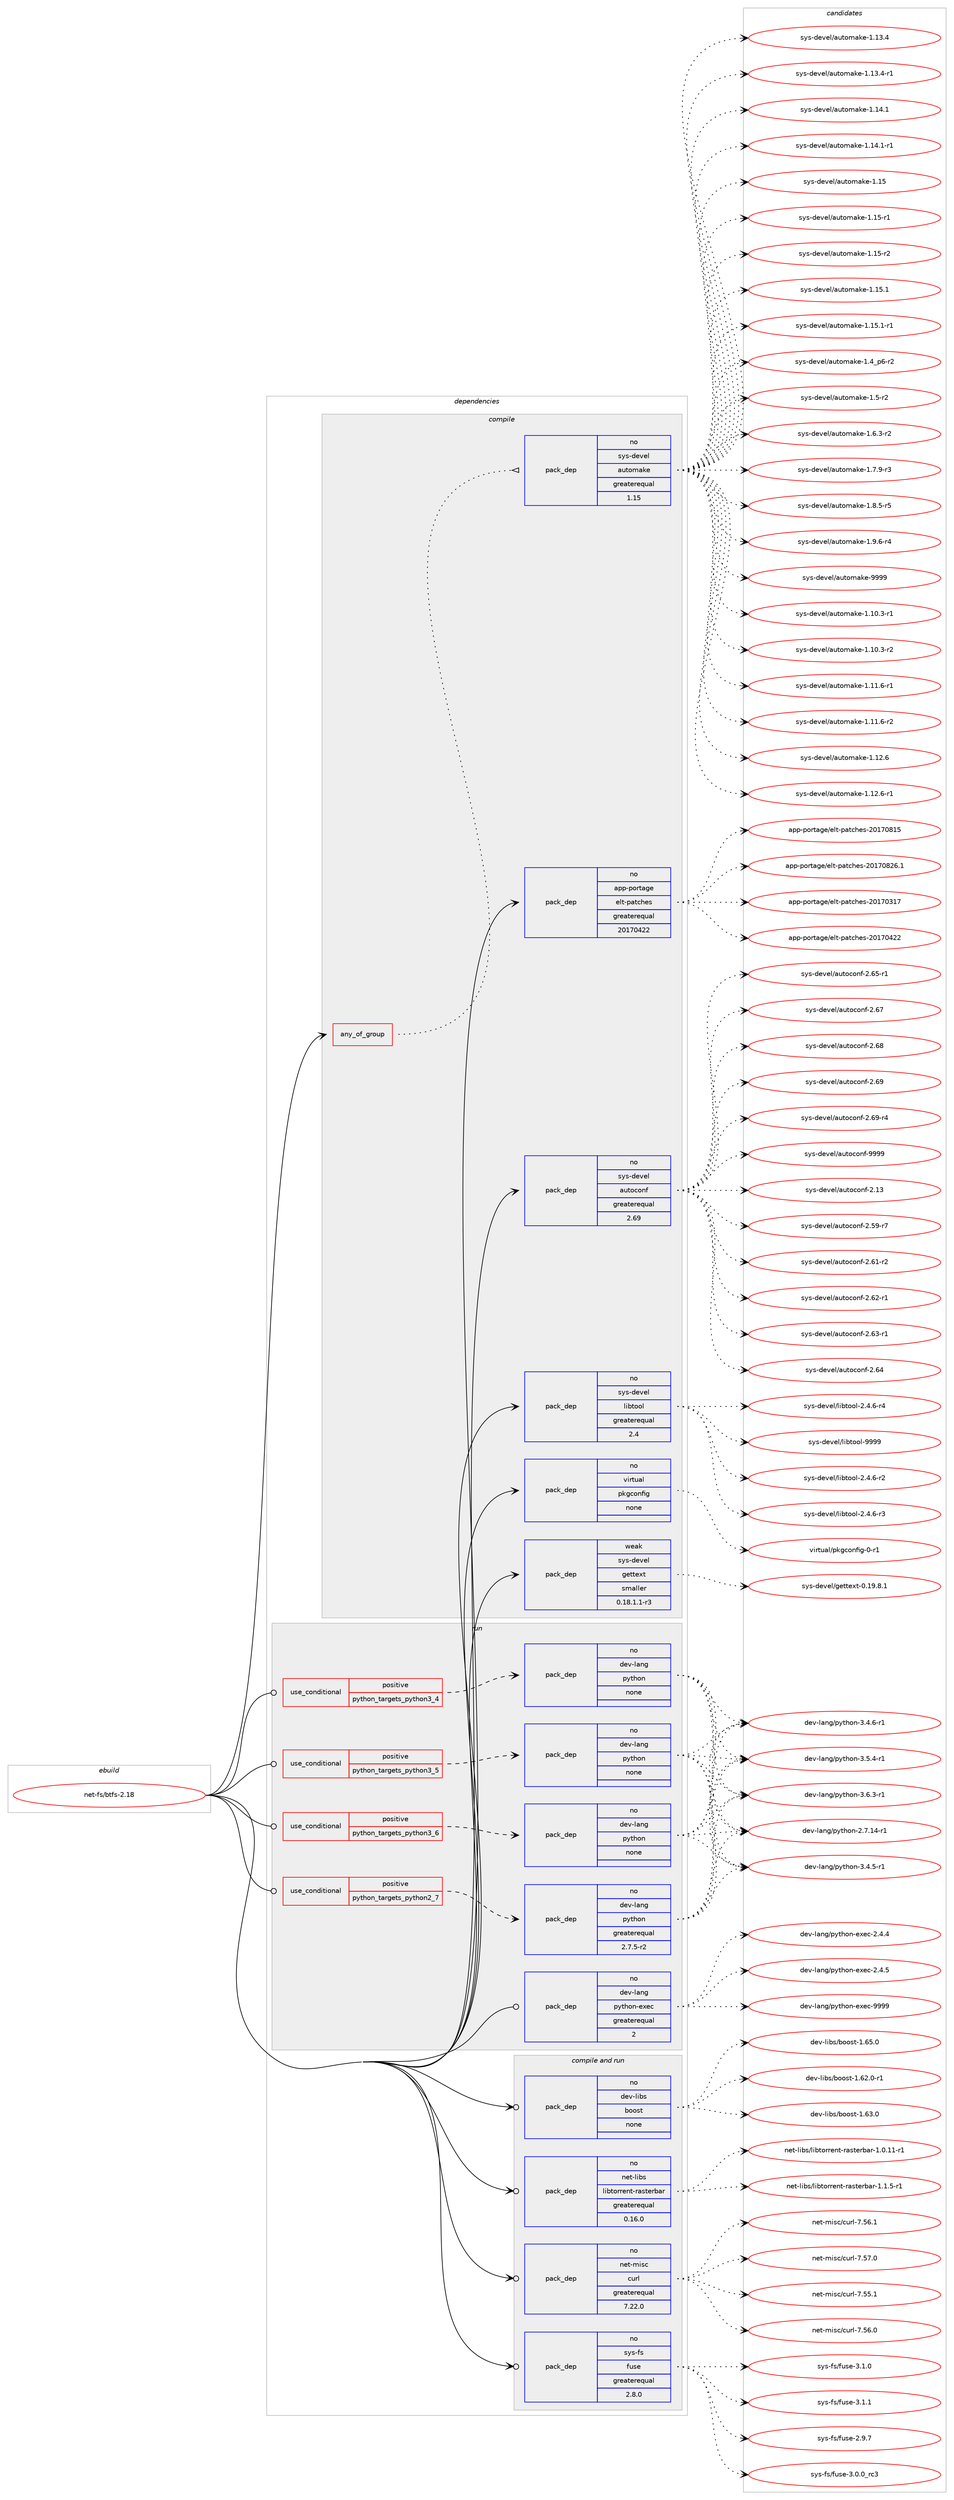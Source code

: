 digraph prolog {

# *************
# Graph options
# *************

newrank=true;
concentrate=true;
compound=true;
graph [rankdir=LR,fontname=Helvetica,fontsize=10,ranksep=1.5];#, ranksep=2.5, nodesep=0.2];
edge  [arrowhead=vee];
node  [fontname=Helvetica,fontsize=10];

# **********
# The ebuild
# **********

subgraph cluster_leftcol {
color=gray;
rank=same;
label=<<i>ebuild</i>>;
id [label="net-fs/btfs-2.18", color=red, width=4, href="../net-fs/btfs-2.18.svg"];
}

# ****************
# The dependencies
# ****************

subgraph cluster_midcol {
color=gray;
label=<<i>dependencies</i>>;
subgraph cluster_compile {
fillcolor="#eeeeee";
style=filled;
label=<<i>compile</i>>;
subgraph any19 {
dependency690 [label=<<TABLE BORDER="0" CELLBORDER="1" CELLSPACING="0" CELLPADDING="4"><TR><TD CELLPADDING="10">any_of_group</TD></TR></TABLE>>, shape=none, color=red];subgraph pack461 {
dependency691 [label=<<TABLE BORDER="0" CELLBORDER="1" CELLSPACING="0" CELLPADDING="4" WIDTH="220"><TR><TD ROWSPAN="6" CELLPADDING="30">pack_dep</TD></TR><TR><TD WIDTH="110">no</TD></TR><TR><TD>sys-devel</TD></TR><TR><TD>automake</TD></TR><TR><TD>greaterequal</TD></TR><TR><TD>1.15</TD></TR></TABLE>>, shape=none, color=blue];
}
dependency690:e -> dependency691:w [weight=20,style="dotted",arrowhead="oinv"];
}
id:e -> dependency690:w [weight=20,style="solid",arrowhead="vee"];
subgraph pack462 {
dependency692 [label=<<TABLE BORDER="0" CELLBORDER="1" CELLSPACING="0" CELLPADDING="4" WIDTH="220"><TR><TD ROWSPAN="6" CELLPADDING="30">pack_dep</TD></TR><TR><TD WIDTH="110">no</TD></TR><TR><TD>app-portage</TD></TR><TR><TD>elt-patches</TD></TR><TR><TD>greaterequal</TD></TR><TR><TD>20170422</TD></TR></TABLE>>, shape=none, color=blue];
}
id:e -> dependency692:w [weight=20,style="solid",arrowhead="vee"];
subgraph pack463 {
dependency693 [label=<<TABLE BORDER="0" CELLBORDER="1" CELLSPACING="0" CELLPADDING="4" WIDTH="220"><TR><TD ROWSPAN="6" CELLPADDING="30">pack_dep</TD></TR><TR><TD WIDTH="110">no</TD></TR><TR><TD>sys-devel</TD></TR><TR><TD>autoconf</TD></TR><TR><TD>greaterequal</TD></TR><TR><TD>2.69</TD></TR></TABLE>>, shape=none, color=blue];
}
id:e -> dependency693:w [weight=20,style="solid",arrowhead="vee"];
subgraph pack464 {
dependency694 [label=<<TABLE BORDER="0" CELLBORDER="1" CELLSPACING="0" CELLPADDING="4" WIDTH="220"><TR><TD ROWSPAN="6" CELLPADDING="30">pack_dep</TD></TR><TR><TD WIDTH="110">no</TD></TR><TR><TD>sys-devel</TD></TR><TR><TD>libtool</TD></TR><TR><TD>greaterequal</TD></TR><TR><TD>2.4</TD></TR></TABLE>>, shape=none, color=blue];
}
id:e -> dependency694:w [weight=20,style="solid",arrowhead="vee"];
subgraph pack465 {
dependency695 [label=<<TABLE BORDER="0" CELLBORDER="1" CELLSPACING="0" CELLPADDING="4" WIDTH="220"><TR><TD ROWSPAN="6" CELLPADDING="30">pack_dep</TD></TR><TR><TD WIDTH="110">no</TD></TR><TR><TD>virtual</TD></TR><TR><TD>pkgconfig</TD></TR><TR><TD>none</TD></TR><TR><TD></TD></TR></TABLE>>, shape=none, color=blue];
}
id:e -> dependency695:w [weight=20,style="solid",arrowhead="vee"];
subgraph pack466 {
dependency696 [label=<<TABLE BORDER="0" CELLBORDER="1" CELLSPACING="0" CELLPADDING="4" WIDTH="220"><TR><TD ROWSPAN="6" CELLPADDING="30">pack_dep</TD></TR><TR><TD WIDTH="110">weak</TD></TR><TR><TD>sys-devel</TD></TR><TR><TD>gettext</TD></TR><TR><TD>smaller</TD></TR><TR><TD>0.18.1.1-r3</TD></TR></TABLE>>, shape=none, color=blue];
}
id:e -> dependency696:w [weight=20,style="solid",arrowhead="vee"];
}
subgraph cluster_compileandrun {
fillcolor="#eeeeee";
style=filled;
label=<<i>compile and run</i>>;
subgraph pack467 {
dependency697 [label=<<TABLE BORDER="0" CELLBORDER="1" CELLSPACING="0" CELLPADDING="4" WIDTH="220"><TR><TD ROWSPAN="6" CELLPADDING="30">pack_dep</TD></TR><TR><TD WIDTH="110">no</TD></TR><TR><TD>dev-libs</TD></TR><TR><TD>boost</TD></TR><TR><TD>none</TD></TR><TR><TD></TD></TR></TABLE>>, shape=none, color=blue];
}
id:e -> dependency697:w [weight=20,style="solid",arrowhead="odotvee"];
subgraph pack468 {
dependency698 [label=<<TABLE BORDER="0" CELLBORDER="1" CELLSPACING="0" CELLPADDING="4" WIDTH="220"><TR><TD ROWSPAN="6" CELLPADDING="30">pack_dep</TD></TR><TR><TD WIDTH="110">no</TD></TR><TR><TD>net-libs</TD></TR><TR><TD>libtorrent-rasterbar</TD></TR><TR><TD>greaterequal</TD></TR><TR><TD>0.16.0</TD></TR></TABLE>>, shape=none, color=blue];
}
id:e -> dependency698:w [weight=20,style="solid",arrowhead="odotvee"];
subgraph pack469 {
dependency699 [label=<<TABLE BORDER="0" CELLBORDER="1" CELLSPACING="0" CELLPADDING="4" WIDTH="220"><TR><TD ROWSPAN="6" CELLPADDING="30">pack_dep</TD></TR><TR><TD WIDTH="110">no</TD></TR><TR><TD>net-misc</TD></TR><TR><TD>curl</TD></TR><TR><TD>greaterequal</TD></TR><TR><TD>7.22.0</TD></TR></TABLE>>, shape=none, color=blue];
}
id:e -> dependency699:w [weight=20,style="solid",arrowhead="odotvee"];
subgraph pack470 {
dependency700 [label=<<TABLE BORDER="0" CELLBORDER="1" CELLSPACING="0" CELLPADDING="4" WIDTH="220"><TR><TD ROWSPAN="6" CELLPADDING="30">pack_dep</TD></TR><TR><TD WIDTH="110">no</TD></TR><TR><TD>sys-fs</TD></TR><TR><TD>fuse</TD></TR><TR><TD>greaterequal</TD></TR><TR><TD>2.8.0</TD></TR></TABLE>>, shape=none, color=blue];
}
id:e -> dependency700:w [weight=20,style="solid",arrowhead="odotvee"];
}
subgraph cluster_run {
fillcolor="#eeeeee";
style=filled;
label=<<i>run</i>>;
subgraph cond212 {
dependency701 [label=<<TABLE BORDER="0" CELLBORDER="1" CELLSPACING="0" CELLPADDING="4"><TR><TD ROWSPAN="3" CELLPADDING="10">use_conditional</TD></TR><TR><TD>positive</TD></TR><TR><TD>python_targets_python2_7</TD></TR></TABLE>>, shape=none, color=red];
subgraph pack471 {
dependency702 [label=<<TABLE BORDER="0" CELLBORDER="1" CELLSPACING="0" CELLPADDING="4" WIDTH="220"><TR><TD ROWSPAN="6" CELLPADDING="30">pack_dep</TD></TR><TR><TD WIDTH="110">no</TD></TR><TR><TD>dev-lang</TD></TR><TR><TD>python</TD></TR><TR><TD>greaterequal</TD></TR><TR><TD>2.7.5-r2</TD></TR></TABLE>>, shape=none, color=blue];
}
dependency701:e -> dependency702:w [weight=20,style="dashed",arrowhead="vee"];
}
id:e -> dependency701:w [weight=20,style="solid",arrowhead="odot"];
subgraph cond213 {
dependency703 [label=<<TABLE BORDER="0" CELLBORDER="1" CELLSPACING="0" CELLPADDING="4"><TR><TD ROWSPAN="3" CELLPADDING="10">use_conditional</TD></TR><TR><TD>positive</TD></TR><TR><TD>python_targets_python3_4</TD></TR></TABLE>>, shape=none, color=red];
subgraph pack472 {
dependency704 [label=<<TABLE BORDER="0" CELLBORDER="1" CELLSPACING="0" CELLPADDING="4" WIDTH="220"><TR><TD ROWSPAN="6" CELLPADDING="30">pack_dep</TD></TR><TR><TD WIDTH="110">no</TD></TR><TR><TD>dev-lang</TD></TR><TR><TD>python</TD></TR><TR><TD>none</TD></TR><TR><TD></TD></TR></TABLE>>, shape=none, color=blue];
}
dependency703:e -> dependency704:w [weight=20,style="dashed",arrowhead="vee"];
}
id:e -> dependency703:w [weight=20,style="solid",arrowhead="odot"];
subgraph cond214 {
dependency705 [label=<<TABLE BORDER="0" CELLBORDER="1" CELLSPACING="0" CELLPADDING="4"><TR><TD ROWSPAN="3" CELLPADDING="10">use_conditional</TD></TR><TR><TD>positive</TD></TR><TR><TD>python_targets_python3_5</TD></TR></TABLE>>, shape=none, color=red];
subgraph pack473 {
dependency706 [label=<<TABLE BORDER="0" CELLBORDER="1" CELLSPACING="0" CELLPADDING="4" WIDTH="220"><TR><TD ROWSPAN="6" CELLPADDING="30">pack_dep</TD></TR><TR><TD WIDTH="110">no</TD></TR><TR><TD>dev-lang</TD></TR><TR><TD>python</TD></TR><TR><TD>none</TD></TR><TR><TD></TD></TR></TABLE>>, shape=none, color=blue];
}
dependency705:e -> dependency706:w [weight=20,style="dashed",arrowhead="vee"];
}
id:e -> dependency705:w [weight=20,style="solid",arrowhead="odot"];
subgraph cond215 {
dependency707 [label=<<TABLE BORDER="0" CELLBORDER="1" CELLSPACING="0" CELLPADDING="4"><TR><TD ROWSPAN="3" CELLPADDING="10">use_conditional</TD></TR><TR><TD>positive</TD></TR><TR><TD>python_targets_python3_6</TD></TR></TABLE>>, shape=none, color=red];
subgraph pack474 {
dependency708 [label=<<TABLE BORDER="0" CELLBORDER="1" CELLSPACING="0" CELLPADDING="4" WIDTH="220"><TR><TD ROWSPAN="6" CELLPADDING="30">pack_dep</TD></TR><TR><TD WIDTH="110">no</TD></TR><TR><TD>dev-lang</TD></TR><TR><TD>python</TD></TR><TR><TD>none</TD></TR><TR><TD></TD></TR></TABLE>>, shape=none, color=blue];
}
dependency707:e -> dependency708:w [weight=20,style="dashed",arrowhead="vee"];
}
id:e -> dependency707:w [weight=20,style="solid",arrowhead="odot"];
subgraph pack475 {
dependency709 [label=<<TABLE BORDER="0" CELLBORDER="1" CELLSPACING="0" CELLPADDING="4" WIDTH="220"><TR><TD ROWSPAN="6" CELLPADDING="30">pack_dep</TD></TR><TR><TD WIDTH="110">no</TD></TR><TR><TD>dev-lang</TD></TR><TR><TD>python-exec</TD></TR><TR><TD>greaterequal</TD></TR><TR><TD>2</TD></TR></TABLE>>, shape=none, color=blue];
}
id:e -> dependency709:w [weight=20,style="solid",arrowhead="odot"];
}
}

# **************
# The candidates
# **************

subgraph cluster_choices {
rank=same;
color=gray;
label=<<i>candidates</i>>;

subgraph choice461 {
color=black;
nodesep=1;
choice11512111545100101118101108479711711611110997107101454946494846514511449 [label="sys-devel/automake-1.10.3-r1", color=red, width=4,href="../sys-devel/automake-1.10.3-r1.svg"];
choice11512111545100101118101108479711711611110997107101454946494846514511450 [label="sys-devel/automake-1.10.3-r2", color=red, width=4,href="../sys-devel/automake-1.10.3-r2.svg"];
choice11512111545100101118101108479711711611110997107101454946494946544511449 [label="sys-devel/automake-1.11.6-r1", color=red, width=4,href="../sys-devel/automake-1.11.6-r1.svg"];
choice11512111545100101118101108479711711611110997107101454946494946544511450 [label="sys-devel/automake-1.11.6-r2", color=red, width=4,href="../sys-devel/automake-1.11.6-r2.svg"];
choice1151211154510010111810110847971171161111099710710145494649504654 [label="sys-devel/automake-1.12.6", color=red, width=4,href="../sys-devel/automake-1.12.6.svg"];
choice11512111545100101118101108479711711611110997107101454946495046544511449 [label="sys-devel/automake-1.12.6-r1", color=red, width=4,href="../sys-devel/automake-1.12.6-r1.svg"];
choice1151211154510010111810110847971171161111099710710145494649514652 [label="sys-devel/automake-1.13.4", color=red, width=4,href="../sys-devel/automake-1.13.4.svg"];
choice11512111545100101118101108479711711611110997107101454946495146524511449 [label="sys-devel/automake-1.13.4-r1", color=red, width=4,href="../sys-devel/automake-1.13.4-r1.svg"];
choice1151211154510010111810110847971171161111099710710145494649524649 [label="sys-devel/automake-1.14.1", color=red, width=4,href="../sys-devel/automake-1.14.1.svg"];
choice11512111545100101118101108479711711611110997107101454946495246494511449 [label="sys-devel/automake-1.14.1-r1", color=red, width=4,href="../sys-devel/automake-1.14.1-r1.svg"];
choice115121115451001011181011084797117116111109971071014549464953 [label="sys-devel/automake-1.15", color=red, width=4,href="../sys-devel/automake-1.15.svg"];
choice1151211154510010111810110847971171161111099710710145494649534511449 [label="sys-devel/automake-1.15-r1", color=red, width=4,href="../sys-devel/automake-1.15-r1.svg"];
choice1151211154510010111810110847971171161111099710710145494649534511450 [label="sys-devel/automake-1.15-r2", color=red, width=4,href="../sys-devel/automake-1.15-r2.svg"];
choice1151211154510010111810110847971171161111099710710145494649534649 [label="sys-devel/automake-1.15.1", color=red, width=4,href="../sys-devel/automake-1.15.1.svg"];
choice11512111545100101118101108479711711611110997107101454946495346494511449 [label="sys-devel/automake-1.15.1-r1", color=red, width=4,href="../sys-devel/automake-1.15.1-r1.svg"];
choice115121115451001011181011084797117116111109971071014549465295112544511450 [label="sys-devel/automake-1.4_p6-r2", color=red, width=4,href="../sys-devel/automake-1.4_p6-r2.svg"];
choice11512111545100101118101108479711711611110997107101454946534511450 [label="sys-devel/automake-1.5-r2", color=red, width=4,href="../sys-devel/automake-1.5-r2.svg"];
choice115121115451001011181011084797117116111109971071014549465446514511450 [label="sys-devel/automake-1.6.3-r2", color=red, width=4,href="../sys-devel/automake-1.6.3-r2.svg"];
choice115121115451001011181011084797117116111109971071014549465546574511451 [label="sys-devel/automake-1.7.9-r3", color=red, width=4,href="../sys-devel/automake-1.7.9-r3.svg"];
choice115121115451001011181011084797117116111109971071014549465646534511453 [label="sys-devel/automake-1.8.5-r5", color=red, width=4,href="../sys-devel/automake-1.8.5-r5.svg"];
choice115121115451001011181011084797117116111109971071014549465746544511452 [label="sys-devel/automake-1.9.6-r4", color=red, width=4,href="../sys-devel/automake-1.9.6-r4.svg"];
choice115121115451001011181011084797117116111109971071014557575757 [label="sys-devel/automake-9999", color=red, width=4,href="../sys-devel/automake-9999.svg"];
dependency691:e -> choice11512111545100101118101108479711711611110997107101454946494846514511449:w [style=dotted,weight="100"];
dependency691:e -> choice11512111545100101118101108479711711611110997107101454946494846514511450:w [style=dotted,weight="100"];
dependency691:e -> choice11512111545100101118101108479711711611110997107101454946494946544511449:w [style=dotted,weight="100"];
dependency691:e -> choice11512111545100101118101108479711711611110997107101454946494946544511450:w [style=dotted,weight="100"];
dependency691:e -> choice1151211154510010111810110847971171161111099710710145494649504654:w [style=dotted,weight="100"];
dependency691:e -> choice11512111545100101118101108479711711611110997107101454946495046544511449:w [style=dotted,weight="100"];
dependency691:e -> choice1151211154510010111810110847971171161111099710710145494649514652:w [style=dotted,weight="100"];
dependency691:e -> choice11512111545100101118101108479711711611110997107101454946495146524511449:w [style=dotted,weight="100"];
dependency691:e -> choice1151211154510010111810110847971171161111099710710145494649524649:w [style=dotted,weight="100"];
dependency691:e -> choice11512111545100101118101108479711711611110997107101454946495246494511449:w [style=dotted,weight="100"];
dependency691:e -> choice115121115451001011181011084797117116111109971071014549464953:w [style=dotted,weight="100"];
dependency691:e -> choice1151211154510010111810110847971171161111099710710145494649534511449:w [style=dotted,weight="100"];
dependency691:e -> choice1151211154510010111810110847971171161111099710710145494649534511450:w [style=dotted,weight="100"];
dependency691:e -> choice1151211154510010111810110847971171161111099710710145494649534649:w [style=dotted,weight="100"];
dependency691:e -> choice11512111545100101118101108479711711611110997107101454946495346494511449:w [style=dotted,weight="100"];
dependency691:e -> choice115121115451001011181011084797117116111109971071014549465295112544511450:w [style=dotted,weight="100"];
dependency691:e -> choice11512111545100101118101108479711711611110997107101454946534511450:w [style=dotted,weight="100"];
dependency691:e -> choice115121115451001011181011084797117116111109971071014549465446514511450:w [style=dotted,weight="100"];
dependency691:e -> choice115121115451001011181011084797117116111109971071014549465546574511451:w [style=dotted,weight="100"];
dependency691:e -> choice115121115451001011181011084797117116111109971071014549465646534511453:w [style=dotted,weight="100"];
dependency691:e -> choice115121115451001011181011084797117116111109971071014549465746544511452:w [style=dotted,weight="100"];
dependency691:e -> choice115121115451001011181011084797117116111109971071014557575757:w [style=dotted,weight="100"];
}
subgraph choice462 {
color=black;
nodesep=1;
choice97112112451121111141169710310147101108116451129711699104101115455048495548514955 [label="app-portage/elt-patches-20170317", color=red, width=4,href="../app-portage/elt-patches-20170317.svg"];
choice97112112451121111141169710310147101108116451129711699104101115455048495548525050 [label="app-portage/elt-patches-20170422", color=red, width=4,href="../app-portage/elt-patches-20170422.svg"];
choice97112112451121111141169710310147101108116451129711699104101115455048495548564953 [label="app-portage/elt-patches-20170815", color=red, width=4,href="../app-portage/elt-patches-20170815.svg"];
choice971121124511211111411697103101471011081164511297116991041011154550484955485650544649 [label="app-portage/elt-patches-20170826.1", color=red, width=4,href="../app-portage/elt-patches-20170826.1.svg"];
dependency692:e -> choice97112112451121111141169710310147101108116451129711699104101115455048495548514955:w [style=dotted,weight="100"];
dependency692:e -> choice97112112451121111141169710310147101108116451129711699104101115455048495548525050:w [style=dotted,weight="100"];
dependency692:e -> choice97112112451121111141169710310147101108116451129711699104101115455048495548564953:w [style=dotted,weight="100"];
dependency692:e -> choice971121124511211111411697103101471011081164511297116991041011154550484955485650544649:w [style=dotted,weight="100"];
}
subgraph choice463 {
color=black;
nodesep=1;
choice115121115451001011181011084797117116111991111101024550464951 [label="sys-devel/autoconf-2.13", color=red, width=4,href="../sys-devel/autoconf-2.13.svg"];
choice1151211154510010111810110847971171161119911111010245504653574511455 [label="sys-devel/autoconf-2.59-r7", color=red, width=4,href="../sys-devel/autoconf-2.59-r7.svg"];
choice1151211154510010111810110847971171161119911111010245504654494511450 [label="sys-devel/autoconf-2.61-r2", color=red, width=4,href="../sys-devel/autoconf-2.61-r2.svg"];
choice1151211154510010111810110847971171161119911111010245504654504511449 [label="sys-devel/autoconf-2.62-r1", color=red, width=4,href="../sys-devel/autoconf-2.62-r1.svg"];
choice1151211154510010111810110847971171161119911111010245504654514511449 [label="sys-devel/autoconf-2.63-r1", color=red, width=4,href="../sys-devel/autoconf-2.63-r1.svg"];
choice115121115451001011181011084797117116111991111101024550465452 [label="sys-devel/autoconf-2.64", color=red, width=4,href="../sys-devel/autoconf-2.64.svg"];
choice1151211154510010111810110847971171161119911111010245504654534511449 [label="sys-devel/autoconf-2.65-r1", color=red, width=4,href="../sys-devel/autoconf-2.65-r1.svg"];
choice115121115451001011181011084797117116111991111101024550465455 [label="sys-devel/autoconf-2.67", color=red, width=4,href="../sys-devel/autoconf-2.67.svg"];
choice115121115451001011181011084797117116111991111101024550465456 [label="sys-devel/autoconf-2.68", color=red, width=4,href="../sys-devel/autoconf-2.68.svg"];
choice115121115451001011181011084797117116111991111101024550465457 [label="sys-devel/autoconf-2.69", color=red, width=4,href="../sys-devel/autoconf-2.69.svg"];
choice1151211154510010111810110847971171161119911111010245504654574511452 [label="sys-devel/autoconf-2.69-r4", color=red, width=4,href="../sys-devel/autoconf-2.69-r4.svg"];
choice115121115451001011181011084797117116111991111101024557575757 [label="sys-devel/autoconf-9999", color=red, width=4,href="../sys-devel/autoconf-9999.svg"];
dependency693:e -> choice115121115451001011181011084797117116111991111101024550464951:w [style=dotted,weight="100"];
dependency693:e -> choice1151211154510010111810110847971171161119911111010245504653574511455:w [style=dotted,weight="100"];
dependency693:e -> choice1151211154510010111810110847971171161119911111010245504654494511450:w [style=dotted,weight="100"];
dependency693:e -> choice1151211154510010111810110847971171161119911111010245504654504511449:w [style=dotted,weight="100"];
dependency693:e -> choice1151211154510010111810110847971171161119911111010245504654514511449:w [style=dotted,weight="100"];
dependency693:e -> choice115121115451001011181011084797117116111991111101024550465452:w [style=dotted,weight="100"];
dependency693:e -> choice1151211154510010111810110847971171161119911111010245504654534511449:w [style=dotted,weight="100"];
dependency693:e -> choice115121115451001011181011084797117116111991111101024550465455:w [style=dotted,weight="100"];
dependency693:e -> choice115121115451001011181011084797117116111991111101024550465456:w [style=dotted,weight="100"];
dependency693:e -> choice115121115451001011181011084797117116111991111101024550465457:w [style=dotted,weight="100"];
dependency693:e -> choice1151211154510010111810110847971171161119911111010245504654574511452:w [style=dotted,weight="100"];
dependency693:e -> choice115121115451001011181011084797117116111991111101024557575757:w [style=dotted,weight="100"];
}
subgraph choice464 {
color=black;
nodesep=1;
choice1151211154510010111810110847108105981161111111084550465246544511450 [label="sys-devel/libtool-2.4.6-r2", color=red, width=4,href="../sys-devel/libtool-2.4.6-r2.svg"];
choice1151211154510010111810110847108105981161111111084550465246544511451 [label="sys-devel/libtool-2.4.6-r3", color=red, width=4,href="../sys-devel/libtool-2.4.6-r3.svg"];
choice1151211154510010111810110847108105981161111111084550465246544511452 [label="sys-devel/libtool-2.4.6-r4", color=red, width=4,href="../sys-devel/libtool-2.4.6-r4.svg"];
choice1151211154510010111810110847108105981161111111084557575757 [label="sys-devel/libtool-9999", color=red, width=4,href="../sys-devel/libtool-9999.svg"];
dependency694:e -> choice1151211154510010111810110847108105981161111111084550465246544511450:w [style=dotted,weight="100"];
dependency694:e -> choice1151211154510010111810110847108105981161111111084550465246544511451:w [style=dotted,weight="100"];
dependency694:e -> choice1151211154510010111810110847108105981161111111084550465246544511452:w [style=dotted,weight="100"];
dependency694:e -> choice1151211154510010111810110847108105981161111111084557575757:w [style=dotted,weight="100"];
}
subgraph choice465 {
color=black;
nodesep=1;
choice11810511411611797108471121071039911111010210510345484511449 [label="virtual/pkgconfig-0-r1", color=red, width=4,href="../virtual/pkgconfig-0-r1.svg"];
dependency695:e -> choice11810511411611797108471121071039911111010210510345484511449:w [style=dotted,weight="100"];
}
subgraph choice466 {
color=black;
nodesep=1;
choice1151211154510010111810110847103101116116101120116454846495746564649 [label="sys-devel/gettext-0.19.8.1", color=red, width=4,href="../sys-devel/gettext-0.19.8.1.svg"];
dependency696:e -> choice1151211154510010111810110847103101116116101120116454846495746564649:w [style=dotted,weight="100"];
}
subgraph choice467 {
color=black;
nodesep=1;
choice10010111845108105981154798111111115116454946545046484511449 [label="dev-libs/boost-1.62.0-r1", color=red, width=4,href="../dev-libs/boost-1.62.0-r1.svg"];
choice1001011184510810598115479811111111511645494654514648 [label="dev-libs/boost-1.63.0", color=red, width=4,href="../dev-libs/boost-1.63.0.svg"];
choice1001011184510810598115479811111111511645494654534648 [label="dev-libs/boost-1.65.0", color=red, width=4,href="../dev-libs/boost-1.65.0.svg"];
dependency697:e -> choice10010111845108105981154798111111115116454946545046484511449:w [style=dotted,weight="100"];
dependency697:e -> choice1001011184510810598115479811111111511645494654514648:w [style=dotted,weight="100"];
dependency697:e -> choice1001011184510810598115479811111111511645494654534648:w [style=dotted,weight="100"];
}
subgraph choice468 {
color=black;
nodesep=1;
choice1101011164510810598115471081059811611111411410111011645114971151161011149897114454946484649494511449 [label="net-libs/libtorrent-rasterbar-1.0.11-r1", color=red, width=4,href="../net-libs/libtorrent-rasterbar-1.0.11-r1.svg"];
choice11010111645108105981154710810598116111114114101110116451149711511610111498971144549464946534511449 [label="net-libs/libtorrent-rasterbar-1.1.5-r1", color=red, width=4,href="../net-libs/libtorrent-rasterbar-1.1.5-r1.svg"];
dependency698:e -> choice1101011164510810598115471081059811611111411410111011645114971151161011149897114454946484649494511449:w [style=dotted,weight="100"];
dependency698:e -> choice11010111645108105981154710810598116111114114101110116451149711511610111498971144549464946534511449:w [style=dotted,weight="100"];
}
subgraph choice469 {
color=black;
nodesep=1;
choice1101011164510910511599479911711410845554653534649 [label="net-misc/curl-7.55.1", color=red, width=4,href="../net-misc/curl-7.55.1.svg"];
choice1101011164510910511599479911711410845554653544648 [label="net-misc/curl-7.56.0", color=red, width=4,href="../net-misc/curl-7.56.0.svg"];
choice1101011164510910511599479911711410845554653544649 [label="net-misc/curl-7.56.1", color=red, width=4,href="../net-misc/curl-7.56.1.svg"];
choice1101011164510910511599479911711410845554653554648 [label="net-misc/curl-7.57.0", color=red, width=4,href="../net-misc/curl-7.57.0.svg"];
dependency699:e -> choice1101011164510910511599479911711410845554653534649:w [style=dotted,weight="100"];
dependency699:e -> choice1101011164510910511599479911711410845554653544648:w [style=dotted,weight="100"];
dependency699:e -> choice1101011164510910511599479911711410845554653544649:w [style=dotted,weight="100"];
dependency699:e -> choice1101011164510910511599479911711410845554653554648:w [style=dotted,weight="100"];
}
subgraph choice470 {
color=black;
nodesep=1;
choice1151211154510211547102117115101455046574655 [label="sys-fs/fuse-2.9.7", color=red, width=4,href="../sys-fs/fuse-2.9.7.svg"];
choice1151211154510211547102117115101455146484648951149951 [label="sys-fs/fuse-3.0.0_rc3", color=red, width=4,href="../sys-fs/fuse-3.0.0_rc3.svg"];
choice1151211154510211547102117115101455146494648 [label="sys-fs/fuse-3.1.0", color=red, width=4,href="../sys-fs/fuse-3.1.0.svg"];
choice1151211154510211547102117115101455146494649 [label="sys-fs/fuse-3.1.1", color=red, width=4,href="../sys-fs/fuse-3.1.1.svg"];
dependency700:e -> choice1151211154510211547102117115101455046574655:w [style=dotted,weight="100"];
dependency700:e -> choice1151211154510211547102117115101455146484648951149951:w [style=dotted,weight="100"];
dependency700:e -> choice1151211154510211547102117115101455146494648:w [style=dotted,weight="100"];
dependency700:e -> choice1151211154510211547102117115101455146494649:w [style=dotted,weight="100"];
}
subgraph choice471 {
color=black;
nodesep=1;
choice100101118451089711010347112121116104111110455046554649524511449 [label="dev-lang/python-2.7.14-r1", color=red, width=4,href="../dev-lang/python-2.7.14-r1.svg"];
choice1001011184510897110103471121211161041111104551465246534511449 [label="dev-lang/python-3.4.5-r1", color=red, width=4,href="../dev-lang/python-3.4.5-r1.svg"];
choice1001011184510897110103471121211161041111104551465246544511449 [label="dev-lang/python-3.4.6-r1", color=red, width=4,href="../dev-lang/python-3.4.6-r1.svg"];
choice1001011184510897110103471121211161041111104551465346524511449 [label="dev-lang/python-3.5.4-r1", color=red, width=4,href="../dev-lang/python-3.5.4-r1.svg"];
choice1001011184510897110103471121211161041111104551465446514511449 [label="dev-lang/python-3.6.3-r1", color=red, width=4,href="../dev-lang/python-3.6.3-r1.svg"];
dependency702:e -> choice100101118451089711010347112121116104111110455046554649524511449:w [style=dotted,weight="100"];
dependency702:e -> choice1001011184510897110103471121211161041111104551465246534511449:w [style=dotted,weight="100"];
dependency702:e -> choice1001011184510897110103471121211161041111104551465246544511449:w [style=dotted,weight="100"];
dependency702:e -> choice1001011184510897110103471121211161041111104551465346524511449:w [style=dotted,weight="100"];
dependency702:e -> choice1001011184510897110103471121211161041111104551465446514511449:w [style=dotted,weight="100"];
}
subgraph choice472 {
color=black;
nodesep=1;
choice100101118451089711010347112121116104111110455046554649524511449 [label="dev-lang/python-2.7.14-r1", color=red, width=4,href="../dev-lang/python-2.7.14-r1.svg"];
choice1001011184510897110103471121211161041111104551465246534511449 [label="dev-lang/python-3.4.5-r1", color=red, width=4,href="../dev-lang/python-3.4.5-r1.svg"];
choice1001011184510897110103471121211161041111104551465246544511449 [label="dev-lang/python-3.4.6-r1", color=red, width=4,href="../dev-lang/python-3.4.6-r1.svg"];
choice1001011184510897110103471121211161041111104551465346524511449 [label="dev-lang/python-3.5.4-r1", color=red, width=4,href="../dev-lang/python-3.5.4-r1.svg"];
choice1001011184510897110103471121211161041111104551465446514511449 [label="dev-lang/python-3.6.3-r1", color=red, width=4,href="../dev-lang/python-3.6.3-r1.svg"];
dependency704:e -> choice100101118451089711010347112121116104111110455046554649524511449:w [style=dotted,weight="100"];
dependency704:e -> choice1001011184510897110103471121211161041111104551465246534511449:w [style=dotted,weight="100"];
dependency704:e -> choice1001011184510897110103471121211161041111104551465246544511449:w [style=dotted,weight="100"];
dependency704:e -> choice1001011184510897110103471121211161041111104551465346524511449:w [style=dotted,weight="100"];
dependency704:e -> choice1001011184510897110103471121211161041111104551465446514511449:w [style=dotted,weight="100"];
}
subgraph choice473 {
color=black;
nodesep=1;
choice100101118451089711010347112121116104111110455046554649524511449 [label="dev-lang/python-2.7.14-r1", color=red, width=4,href="../dev-lang/python-2.7.14-r1.svg"];
choice1001011184510897110103471121211161041111104551465246534511449 [label="dev-lang/python-3.4.5-r1", color=red, width=4,href="../dev-lang/python-3.4.5-r1.svg"];
choice1001011184510897110103471121211161041111104551465246544511449 [label="dev-lang/python-3.4.6-r1", color=red, width=4,href="../dev-lang/python-3.4.6-r1.svg"];
choice1001011184510897110103471121211161041111104551465346524511449 [label="dev-lang/python-3.5.4-r1", color=red, width=4,href="../dev-lang/python-3.5.4-r1.svg"];
choice1001011184510897110103471121211161041111104551465446514511449 [label="dev-lang/python-3.6.3-r1", color=red, width=4,href="../dev-lang/python-3.6.3-r1.svg"];
dependency706:e -> choice100101118451089711010347112121116104111110455046554649524511449:w [style=dotted,weight="100"];
dependency706:e -> choice1001011184510897110103471121211161041111104551465246534511449:w [style=dotted,weight="100"];
dependency706:e -> choice1001011184510897110103471121211161041111104551465246544511449:w [style=dotted,weight="100"];
dependency706:e -> choice1001011184510897110103471121211161041111104551465346524511449:w [style=dotted,weight="100"];
dependency706:e -> choice1001011184510897110103471121211161041111104551465446514511449:w [style=dotted,weight="100"];
}
subgraph choice474 {
color=black;
nodesep=1;
choice100101118451089711010347112121116104111110455046554649524511449 [label="dev-lang/python-2.7.14-r1", color=red, width=4,href="../dev-lang/python-2.7.14-r1.svg"];
choice1001011184510897110103471121211161041111104551465246534511449 [label="dev-lang/python-3.4.5-r1", color=red, width=4,href="../dev-lang/python-3.4.5-r1.svg"];
choice1001011184510897110103471121211161041111104551465246544511449 [label="dev-lang/python-3.4.6-r1", color=red, width=4,href="../dev-lang/python-3.4.6-r1.svg"];
choice1001011184510897110103471121211161041111104551465346524511449 [label="dev-lang/python-3.5.4-r1", color=red, width=4,href="../dev-lang/python-3.5.4-r1.svg"];
choice1001011184510897110103471121211161041111104551465446514511449 [label="dev-lang/python-3.6.3-r1", color=red, width=4,href="../dev-lang/python-3.6.3-r1.svg"];
dependency708:e -> choice100101118451089711010347112121116104111110455046554649524511449:w [style=dotted,weight="100"];
dependency708:e -> choice1001011184510897110103471121211161041111104551465246534511449:w [style=dotted,weight="100"];
dependency708:e -> choice1001011184510897110103471121211161041111104551465246544511449:w [style=dotted,weight="100"];
dependency708:e -> choice1001011184510897110103471121211161041111104551465346524511449:w [style=dotted,weight="100"];
dependency708:e -> choice1001011184510897110103471121211161041111104551465446514511449:w [style=dotted,weight="100"];
}
subgraph choice475 {
color=black;
nodesep=1;
choice1001011184510897110103471121211161041111104510112010199455046524652 [label="dev-lang/python-exec-2.4.4", color=red, width=4,href="../dev-lang/python-exec-2.4.4.svg"];
choice1001011184510897110103471121211161041111104510112010199455046524653 [label="dev-lang/python-exec-2.4.5", color=red, width=4,href="../dev-lang/python-exec-2.4.5.svg"];
choice10010111845108971101034711212111610411111045101120101994557575757 [label="dev-lang/python-exec-9999", color=red, width=4,href="../dev-lang/python-exec-9999.svg"];
dependency709:e -> choice1001011184510897110103471121211161041111104510112010199455046524652:w [style=dotted,weight="100"];
dependency709:e -> choice1001011184510897110103471121211161041111104510112010199455046524653:w [style=dotted,weight="100"];
dependency709:e -> choice10010111845108971101034711212111610411111045101120101994557575757:w [style=dotted,weight="100"];
}
}

}
